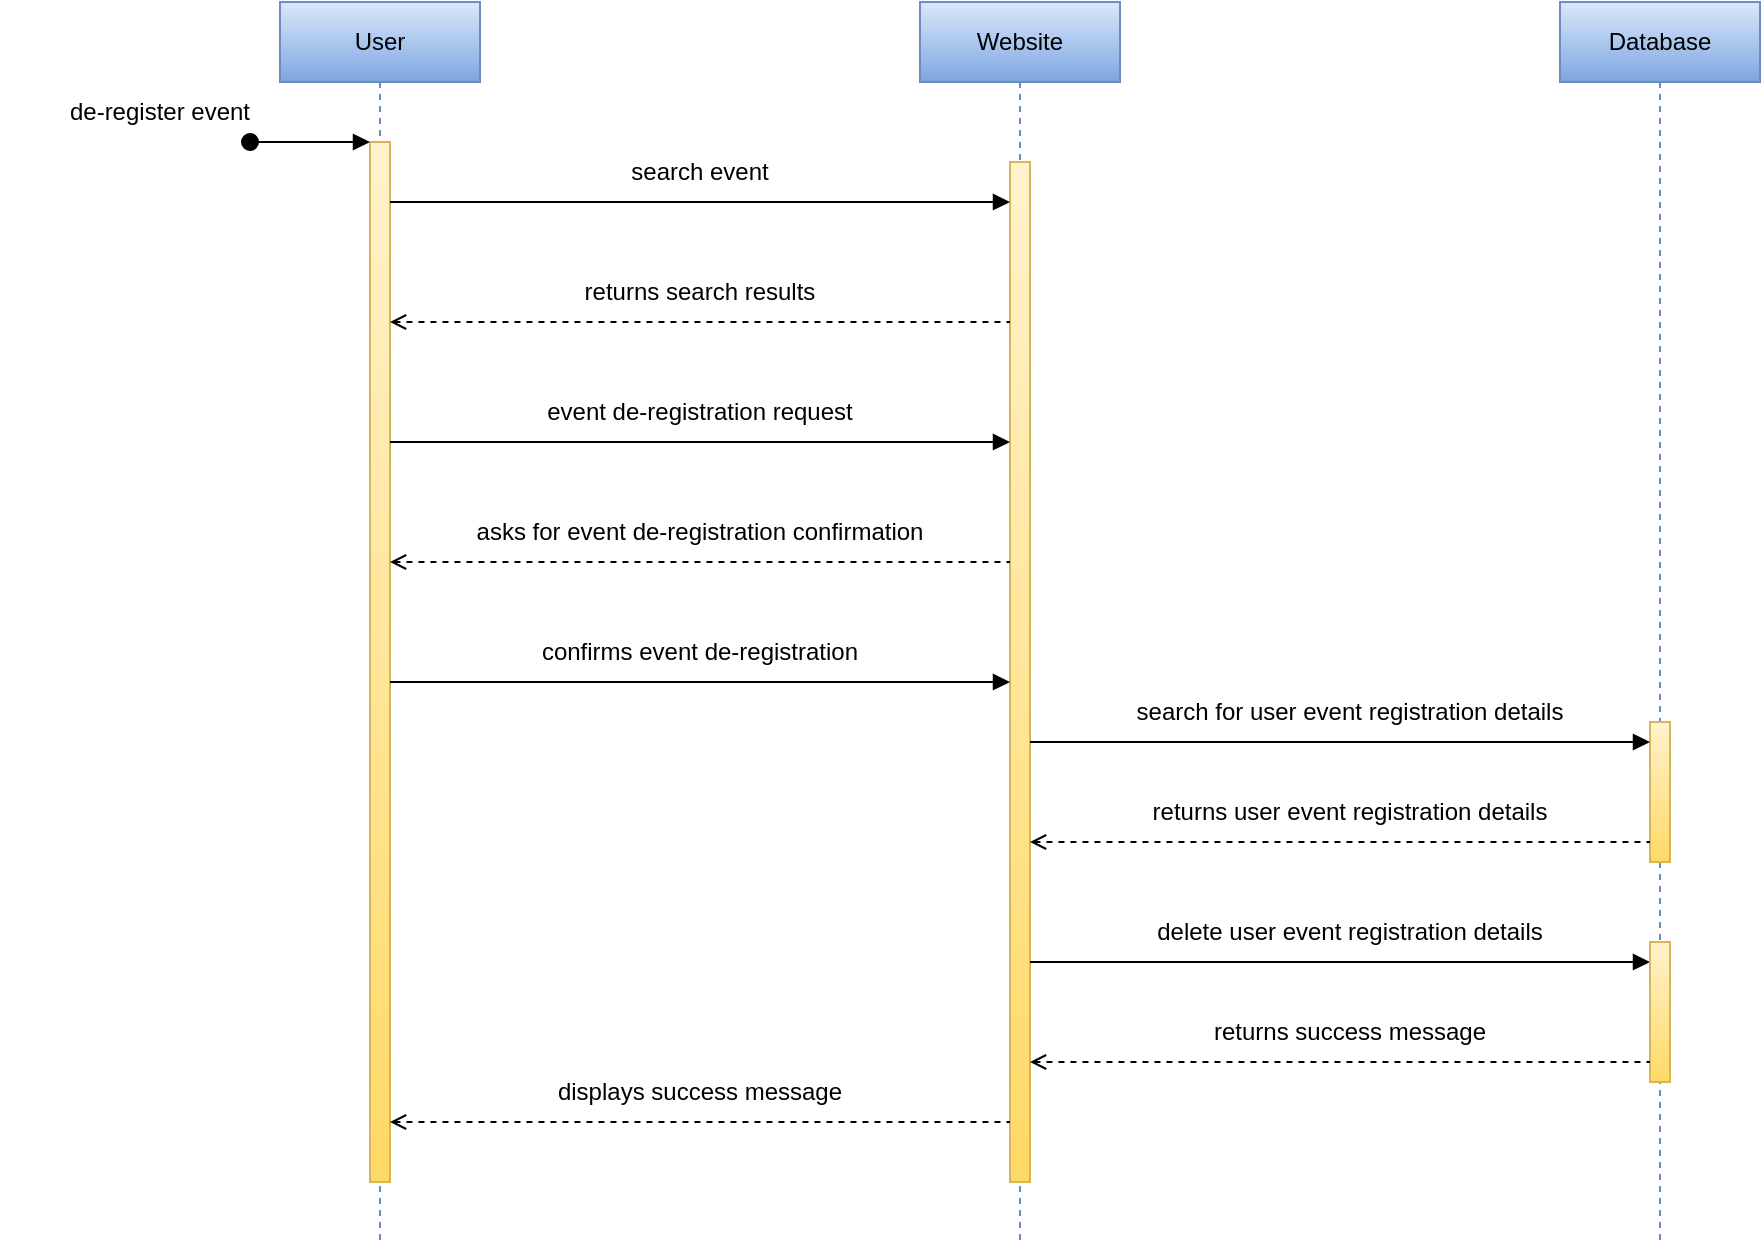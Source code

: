 <mxfile version="20.3.0" type="device"><diagram id="OZ06qmKGGA1RnT0Kh11d" name="Page-1"><mxGraphModel dx="1888" dy="641" grid="1" gridSize="10" guides="1" tooltips="1" connect="1" arrows="1" fold="1" page="1" pageScale="1" pageWidth="850" pageHeight="1100" math="0" shadow="0"><root><mxCell id="0"/><mxCell id="1" parent="0"/><mxCell id="6rOV6lbwp6ndC8MWvNxU-39" value="User" style="shape=umlLifeline;perimeter=lifelinePerimeter;whiteSpace=wrap;html=1;container=0;dropTarget=0;collapsible=0;recursiveResize=0;outlineConnect=0;portConstraint=eastwest;newEdgeStyle={&quot;edgeStyle&quot;:&quot;elbowEdgeStyle&quot;,&quot;elbow&quot;:&quot;vertical&quot;,&quot;curved&quot;:0,&quot;rounded&quot;:0};fillColor=#dae8fc;gradientColor=#7ea6e0;strokeColor=#6c8ebf;" vertex="1" parent="1"><mxGeometry x="90" y="60" width="100" height="620" as="geometry"/></mxCell><mxCell id="6rOV6lbwp6ndC8MWvNxU-40" value="" style="html=1;points=[];perimeter=orthogonalPerimeter;outlineConnect=0;targetShapes=umlLifeline;portConstraint=eastwest;newEdgeStyle={&quot;edgeStyle&quot;:&quot;elbowEdgeStyle&quot;,&quot;elbow&quot;:&quot;vertical&quot;,&quot;curved&quot;:0,&quot;rounded&quot;:0};fillColor=#fff2cc;gradientColor=#ffd966;strokeColor=#d6b656;" vertex="1" parent="6rOV6lbwp6ndC8MWvNxU-39"><mxGeometry x="45" y="70" width="10" height="520" as="geometry"/></mxCell><mxCell id="6rOV6lbwp6ndC8MWvNxU-41" value="" style="html=1;verticalAlign=bottom;startArrow=oval;endArrow=block;startSize=8;edgeStyle=elbowEdgeStyle;elbow=vertical;curved=0;rounded=0;" edge="1" parent="6rOV6lbwp6ndC8MWvNxU-39" target="6rOV6lbwp6ndC8MWvNxU-40"><mxGeometry relative="1" as="geometry"><mxPoint x="-15" y="70" as="sourcePoint"/></mxGeometry></mxCell><mxCell id="6rOV6lbwp6ndC8MWvNxU-42" value="Website" style="shape=umlLifeline;perimeter=lifelinePerimeter;whiteSpace=wrap;html=1;container=0;dropTarget=0;collapsible=0;recursiveResize=0;outlineConnect=0;portConstraint=eastwest;newEdgeStyle={&quot;edgeStyle&quot;:&quot;elbowEdgeStyle&quot;,&quot;elbow&quot;:&quot;vertical&quot;,&quot;curved&quot;:0,&quot;rounded&quot;:0};fillColor=#dae8fc;gradientColor=#7ea6e0;strokeColor=#6c8ebf;" vertex="1" parent="1"><mxGeometry x="410" y="60" width="100" height="620" as="geometry"/></mxCell><mxCell id="6rOV6lbwp6ndC8MWvNxU-43" value="" style="html=1;points=[];perimeter=orthogonalPerimeter;outlineConnect=0;targetShapes=umlLifeline;portConstraint=eastwest;newEdgeStyle={&quot;edgeStyle&quot;:&quot;elbowEdgeStyle&quot;,&quot;elbow&quot;:&quot;vertical&quot;,&quot;curved&quot;:0,&quot;rounded&quot;:0};fillColor=#fff2cc;gradientColor=#ffd966;strokeColor=#d6b656;" vertex="1" parent="6rOV6lbwp6ndC8MWvNxU-42"><mxGeometry x="45" y="80" width="10" height="510" as="geometry"/></mxCell><mxCell id="6rOV6lbwp6ndC8MWvNxU-44" value="Database" style="shape=umlLifeline;perimeter=lifelinePerimeter;whiteSpace=wrap;html=1;container=0;dropTarget=0;collapsible=0;recursiveResize=0;outlineConnect=0;portConstraint=eastwest;newEdgeStyle={&quot;edgeStyle&quot;:&quot;elbowEdgeStyle&quot;,&quot;elbow&quot;:&quot;vertical&quot;,&quot;curved&quot;:0,&quot;rounded&quot;:0};fillColor=#dae8fc;strokeColor=#6c8ebf;gradientColor=#7ea6e0;" vertex="1" parent="1"><mxGeometry x="730" y="60" width="100" height="620" as="geometry"/></mxCell><mxCell id="6rOV6lbwp6ndC8MWvNxU-45" value="&lt;span style=&quot;color: rgba(0, 0, 0, 0); font-family: monospace; font-size: 0px; text-align: start;&quot;&gt;%3CmxGraphModel%3E%3Croot%3E%3CmxCell%20id%3D%220%22%2F%3E%3CmxCell%20id%3D%221%22%20parent%3D%220%22%2F%3E%3CmxCell%20id%3D%222%22%20value%3D%22%22%20style%3D%22endArrow%3Dblock%3Bhtml%3D1%3Brounded%3D0%3BendFill%3D1%3B%22%20edge%3D%221%22%20parent%3D%221%22%3E%3CmxGeometry%20width%3D%2250%22%20height%3D%2250%22%20relative%3D%221%22%20as%3D%22geometry%22%3E%3CmxPoint%20x%3D%22465%22%20y%3D%22290%22%20as%3D%22sourcePoint%22%2F%3E%3CmxPoint%20x%3D%22775%22%20y%3D%22290%22%20as%3D%22targetPoint%22%2F%3E%3CArray%20as%3D%22points%22%3E%3CmxPoint%20x%3D%22620%22%20y%3D%22290%22%2F%3E%3C%2FArray%3E%3C%2FmxGeometry%3E%3C%2FmxCell%3E%3C%2Froot%3E%3C%2FmxGraphModel%3E&lt;/span&gt;" style="html=1;points=[];perimeter=orthogonalPerimeter;outlineConnect=0;targetShapes=umlLifeline;portConstraint=eastwest;newEdgeStyle={&quot;edgeStyle&quot;:&quot;elbowEdgeStyle&quot;,&quot;elbow&quot;:&quot;vertical&quot;,&quot;curved&quot;:0,&quot;rounded&quot;:0};fillColor=#fff2cc;gradientColor=#ffd966;strokeColor=#d6b656;" vertex="1" parent="6rOV6lbwp6ndC8MWvNxU-44"><mxGeometry x="45" y="360" width="10" height="70" as="geometry"/></mxCell><mxCell id="6rOV6lbwp6ndC8MWvNxU-46" value="event de-registration request" style="text;html=1;strokeColor=none;fillColor=none;align=center;verticalAlign=middle;whiteSpace=wrap;rounded=0;" vertex="1" parent="1"><mxGeometry x="220" y="250" width="160" height="30" as="geometry"/></mxCell><mxCell id="6rOV6lbwp6ndC8MWvNxU-47" value="asks for event de-registration confirmation" style="text;html=1;strokeColor=none;fillColor=none;align=center;verticalAlign=middle;whiteSpace=wrap;rounded=0;" vertex="1" parent="1"><mxGeometry x="186.25" y="310" width="227.5" height="30" as="geometry"/></mxCell><mxCell id="6rOV6lbwp6ndC8MWvNxU-48" value="confirms event de-registration" style="text;html=1;strokeColor=none;fillColor=none;align=center;verticalAlign=middle;whiteSpace=wrap;rounded=0;" vertex="1" parent="1"><mxGeometry x="215" y="370" width="170" height="30" as="geometry"/></mxCell><mxCell id="6rOV6lbwp6ndC8MWvNxU-50" value="search for&amp;nbsp;user event registration details" style="text;html=1;strokeColor=none;fillColor=none;align=center;verticalAlign=middle;whiteSpace=wrap;rounded=0;" vertex="1" parent="1"><mxGeometry x="510" y="400" width="230" height="30" as="geometry"/></mxCell><mxCell id="6rOV6lbwp6ndC8MWvNxU-51" value="returns user event registration details" style="text;html=1;strokeColor=none;fillColor=none;align=center;verticalAlign=middle;whiteSpace=wrap;rounded=0;" vertex="1" parent="1"><mxGeometry x="520" y="450" width="210" height="30" as="geometry"/></mxCell><mxCell id="6rOV6lbwp6ndC8MWvNxU-53" value="" style="endArrow=block;html=1;rounded=0;endFill=1;" edge="1" parent="1" source="6rOV6lbwp6ndC8MWvNxU-40" target="6rOV6lbwp6ndC8MWvNxU-43"><mxGeometry width="50" height="50" relative="1" as="geometry"><mxPoint x="490" y="300" as="sourcePoint"/><mxPoint x="540" y="250" as="targetPoint"/><Array as="points"><mxPoint x="290" y="280"/></Array></mxGeometry></mxCell><mxCell id="6rOV6lbwp6ndC8MWvNxU-54" value="" style="endArrow=none;html=1;rounded=0;startArrow=open;startFill=0;dashed=1;" edge="1" parent="1" source="6rOV6lbwp6ndC8MWvNxU-40" target="6rOV6lbwp6ndC8MWvNxU-43"><mxGeometry width="50" height="50" relative="1" as="geometry"><mxPoint x="490" y="300" as="sourcePoint"/><mxPoint x="540" y="250" as="targetPoint"/><Array as="points"><mxPoint x="300" y="340"/></Array></mxGeometry></mxCell><mxCell id="6rOV6lbwp6ndC8MWvNxU-55" value="" style="endArrow=block;html=1;rounded=0;endFill=1;" edge="1" parent="1" source="6rOV6lbwp6ndC8MWvNxU-40" target="6rOV6lbwp6ndC8MWvNxU-43"><mxGeometry width="50" height="50" relative="1" as="geometry"><mxPoint x="155" y="160" as="sourcePoint"/><mxPoint x="465" y="160" as="targetPoint"/><Array as="points"><mxPoint x="290" y="400"/></Array></mxGeometry></mxCell><mxCell id="6rOV6lbwp6ndC8MWvNxU-57" value="" style="endArrow=block;html=1;rounded=0;endFill=1;" edge="1" parent="1" source="6rOV6lbwp6ndC8MWvNxU-43" target="6rOV6lbwp6ndC8MWvNxU-45"><mxGeometry width="50" height="50" relative="1" as="geometry"><mxPoint x="470" y="350" as="sourcePoint"/><mxPoint x="780" y="350" as="targetPoint"/><Array as="points"><mxPoint x="640" y="430"/></Array></mxGeometry></mxCell><mxCell id="6rOV6lbwp6ndC8MWvNxU-58" value="" style="endArrow=none;html=1;rounded=0;startArrow=open;startFill=0;dashed=1;" edge="1" parent="1" source="6rOV6lbwp6ndC8MWvNxU-43" target="6rOV6lbwp6ndC8MWvNxU-45"><mxGeometry width="50" height="50" relative="1" as="geometry"><mxPoint x="460" y="410" as="sourcePoint"/><mxPoint x="770" y="410" as="targetPoint"/><Array as="points"><mxPoint x="600" y="480"/></Array></mxGeometry></mxCell><mxCell id="6rOV6lbwp6ndC8MWvNxU-59" value="" style="endArrow=none;html=1;rounded=0;startArrow=open;startFill=0;dashed=1;" edge="1" parent="1" source="6rOV6lbwp6ndC8MWvNxU-40" target="6rOV6lbwp6ndC8MWvNxU-43"><mxGeometry width="50" height="50" relative="1" as="geometry"><mxPoint x="165" y="230" as="sourcePoint"/><mxPoint x="475" y="230" as="targetPoint"/><Array as="points"><mxPoint x="310" y="620"/></Array></mxGeometry></mxCell><mxCell id="6rOV6lbwp6ndC8MWvNxU-60" value="de-register event" style="text;html=1;strokeColor=none;fillColor=none;align=center;verticalAlign=middle;whiteSpace=wrap;rounded=0;" vertex="1" parent="1"><mxGeometry x="-50" y="100" width="160" height="30" as="geometry"/></mxCell><mxCell id="6rOV6lbwp6ndC8MWvNxU-61" value="delete user event registration details" style="text;html=1;strokeColor=none;fillColor=none;align=center;verticalAlign=middle;whiteSpace=wrap;rounded=0;" vertex="1" parent="1"><mxGeometry x="520" y="510" width="210" height="30" as="geometry"/></mxCell><mxCell id="6rOV6lbwp6ndC8MWvNxU-62" value="returns success message" style="text;html=1;strokeColor=none;fillColor=none;align=center;verticalAlign=middle;whiteSpace=wrap;rounded=0;" vertex="1" parent="1"><mxGeometry x="545" y="560" width="160" height="30" as="geometry"/></mxCell><mxCell id="6rOV6lbwp6ndC8MWvNxU-63" value="displays success message" style="text;html=1;strokeColor=none;fillColor=none;align=center;verticalAlign=middle;whiteSpace=wrap;rounded=0;" vertex="1" parent="1"><mxGeometry x="220" y="590" width="160" height="30" as="geometry"/></mxCell><mxCell id="6rOV6lbwp6ndC8MWvNxU-64" value="" style="endArrow=block;html=1;rounded=0;endFill=1;" edge="1" parent="1" source="6rOV6lbwp6ndC8MWvNxU-43" target="6rOV6lbwp6ndC8MWvNxU-66"><mxGeometry width="50" height="50" relative="1" as="geometry"><mxPoint x="475" y="300" as="sourcePoint"/><mxPoint x="785" y="300" as="targetPoint"/><Array as="points"><mxPoint x="640" y="540"/></Array></mxGeometry></mxCell><mxCell id="6rOV6lbwp6ndC8MWvNxU-66" value="&lt;span style=&quot;color: rgba(0, 0, 0, 0); font-family: monospace; font-size: 0px; text-align: start;&quot;&gt;%3CmxGraphModel%3E%3Croot%3E%3CmxCell%20id%3D%220%22%2F%3E%3CmxCell%20id%3D%221%22%20parent%3D%220%22%2F%3E%3CmxCell%20id%3D%222%22%20value%3D%22%22%20style%3D%22endArrow%3Dblock%3Bhtml%3D1%3Brounded%3D0%3BendFill%3D1%3B%22%20edge%3D%221%22%20parent%3D%221%22%3E%3CmxGeometry%20width%3D%2250%22%20height%3D%2250%22%20relative%3D%221%22%20as%3D%22geometry%22%3E%3CmxPoint%20x%3D%22465%22%20y%3D%22290%22%20as%3D%22sourcePoint%22%2F%3E%3CmxPoint%20x%3D%22775%22%20y%3D%22290%22%20as%3D%22targetPoint%22%2F%3E%3CArray%20as%3D%22points%22%3E%3CmxPoint%20x%3D%22620%22%20y%3D%22290%22%2F%3E%3C%2FArray%3E%3C%2FmxGeometry%3E%3C%2FmxCell%3E%3C%2Froot%3E%3C%2FmxGraphModel%3E&lt;/span&gt;" style="html=1;points=[];perimeter=orthogonalPerimeter;outlineConnect=0;targetShapes=umlLifeline;portConstraint=eastwest;newEdgeStyle={&quot;edgeStyle&quot;:&quot;elbowEdgeStyle&quot;,&quot;elbow&quot;:&quot;vertical&quot;,&quot;curved&quot;:0,&quot;rounded&quot;:0};fillColor=#fff2cc;gradientColor=#ffd966;strokeColor=#d6b656;" vertex="1" parent="1"><mxGeometry x="775" y="530" width="10" height="70" as="geometry"/></mxCell><mxCell id="6rOV6lbwp6ndC8MWvNxU-67" value="" style="endArrow=none;html=1;rounded=0;startArrow=open;startFill=0;dashed=1;" edge="1" parent="1" source="6rOV6lbwp6ndC8MWvNxU-43" target="6rOV6lbwp6ndC8MWvNxU-66"><mxGeometry width="50" height="50" relative="1" as="geometry"><mxPoint x="475" y="350" as="sourcePoint"/><mxPoint x="785" y="350" as="targetPoint"/><Array as="points"><mxPoint x="640" y="590"/></Array></mxGeometry></mxCell><mxCell id="6rOV6lbwp6ndC8MWvNxU-68" value="" style="endArrow=block;html=1;rounded=0;endFill=1;" edge="1" parent="1" source="6rOV6lbwp6ndC8MWvNxU-40" target="6rOV6lbwp6ndC8MWvNxU-43"><mxGeometry width="50" height="50" relative="1" as="geometry"><mxPoint x="155" y="290" as="sourcePoint"/><mxPoint x="465" y="290" as="targetPoint"/><Array as="points"><mxPoint x="310" y="160"/></Array></mxGeometry></mxCell><mxCell id="6rOV6lbwp6ndC8MWvNxU-69" value="" style="endArrow=none;html=1;rounded=0;startArrow=open;startFill=0;dashed=1;" edge="1" parent="1" source="6rOV6lbwp6ndC8MWvNxU-40" target="6rOV6lbwp6ndC8MWvNxU-43"><mxGeometry width="50" height="50" relative="1" as="geometry"><mxPoint x="155" y="350" as="sourcePoint"/><mxPoint x="460" y="360" as="targetPoint"/><Array as="points"><mxPoint x="320" y="220"/></Array></mxGeometry></mxCell><mxCell id="6rOV6lbwp6ndC8MWvNxU-70" value="search event" style="text;html=1;strokeColor=none;fillColor=none;align=center;verticalAlign=middle;whiteSpace=wrap;rounded=0;" vertex="1" parent="1"><mxGeometry x="255" y="130" width="90" height="30" as="geometry"/></mxCell><mxCell id="6rOV6lbwp6ndC8MWvNxU-71" value="returns search results" style="text;html=1;strokeColor=none;fillColor=none;align=center;verticalAlign=middle;whiteSpace=wrap;rounded=0;" vertex="1" parent="1"><mxGeometry x="220" y="190" width="160" height="30" as="geometry"/></mxCell></root></mxGraphModel></diagram></mxfile>